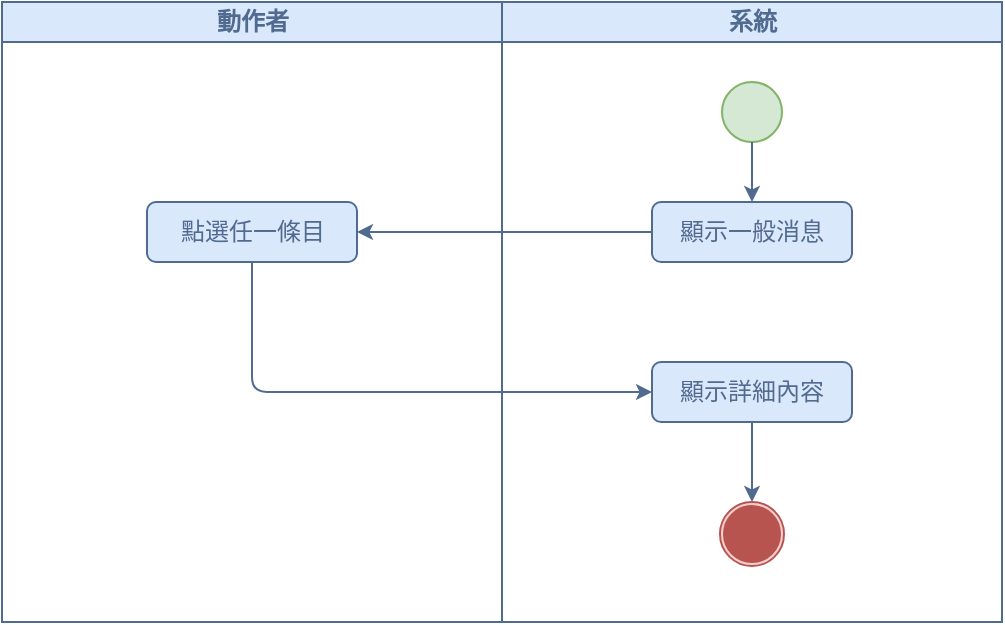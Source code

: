 <mxfile version="21.2.8" type="device">
  <diagram id="jEoN3aK4DxyiWH86SDb8" name="第1頁">
    <mxGraphModel dx="675" dy="394" grid="1" gridSize="10" guides="1" tooltips="1" connect="1" arrows="1" fold="1" page="1" pageScale="1" pageWidth="827" pageHeight="1169" math="0" shadow="0">
      <root>
        <mxCell id="0" />
        <mxCell id="1" parent="0" />
        <mxCell id="zT-_l9FsMJJN6NS-BaIS-1" value="&lt;font color=&quot;#516a8f&quot;&gt;動作者&lt;/font&gt;" style="swimlane;html=1;startSize=20;fillColor=#dae8fc;strokeColor=#516A8F;" parent="1" vertex="1">
          <mxGeometry x="180" y="50" width="250" height="310" as="geometry" />
        </mxCell>
        <mxCell id="zT-_l9FsMJJN6NS-BaIS-11" value="&lt;font color=&quot;#516a8f&quot;&gt;點選任一條目&lt;/font&gt;" style="rounded=1;whiteSpace=wrap;html=1;shadow=0;comic=0;labelBackgroundColor=none;strokeWidth=1;fontFamily=Verdana;fontSize=12;align=center;arcSize=15;fillColor=#dae8fc;strokeColor=#516A8F;glass=0;" parent="zT-_l9FsMJJN6NS-BaIS-1" vertex="1">
          <mxGeometry x="72.5" y="100" width="105" height="30" as="geometry" />
        </mxCell>
        <mxCell id="zT-_l9FsMJJN6NS-BaIS-9" value="&lt;font color=&quot;#516a8f&quot;&gt;系統&lt;/font&gt;" style="swimlane;html=1;startSize=20;fillColor=#dae8fc;strokeColor=#516A8F;" parent="1" vertex="1">
          <mxGeometry x="430" y="50" width="250" height="310" as="geometry" />
        </mxCell>
        <mxCell id="zT-_l9FsMJJN6NS-BaIS-10" style="edgeStyle=none;rounded=0;html=1;labelBackgroundColor=none;startArrow=none;startFill=0;startSize=5;endArrow=classic;endFill=1;endSize=5;jettySize=auto;orthogonalLoop=1;strokeWidth=1;fontFamily=Verdana;fontSize=12;exitX=0.5;exitY=1;exitDx=0;exitDy=0;strokeColor=#516A8F;arcSize=20;entryX=0.5;entryY=0;entryDx=0;entryDy=0;" parent="zT-_l9FsMJJN6NS-BaIS-9" source="zT-_l9FsMJJN6NS-BaIS-12" target="zT-_l9FsMJJN6NS-BaIS-15" edge="1">
          <mxGeometry relative="1" as="geometry">
            <mxPoint x="145" y="305" as="sourcePoint" />
            <mxPoint x="133" y="460" as="targetPoint" />
          </mxGeometry>
        </mxCell>
        <mxCell id="zT-_l9FsMJJN6NS-BaIS-12" value="&lt;font color=&quot;#516a8f&quot;&gt;顯示詳細內容&lt;/font&gt;" style="rounded=1;whiteSpace=wrap;html=1;shadow=0;comic=0;labelBackgroundColor=none;strokeWidth=1;fontFamily=Verdana;fontSize=12;align=center;arcSize=15;fillColor=#dae8fc;strokeColor=#516A8F;glass=0;" parent="zT-_l9FsMJJN6NS-BaIS-9" vertex="1">
          <mxGeometry x="75" y="180" width="100" height="30" as="geometry" />
        </mxCell>
        <mxCell id="zT-_l9FsMJJN6NS-BaIS-5" value="&lt;font color=&quot;#516a8f&quot;&gt;顯示一般消息&lt;br&gt;&lt;/font&gt;" style="rounded=1;whiteSpace=wrap;html=1;shadow=0;comic=0;labelBackgroundColor=none;strokeWidth=1;fontFamily=Verdana;fontSize=12;align=center;arcSize=15;fillColor=#dae8fc;strokeColor=#516A8F;glass=0;" parent="zT-_l9FsMJJN6NS-BaIS-9" vertex="1">
          <mxGeometry x="75" y="100" width="100" height="30" as="geometry" />
        </mxCell>
        <mxCell id="zT-_l9FsMJJN6NS-BaIS-13" value="" style="group" parent="zT-_l9FsMJJN6NS-BaIS-9" vertex="1" connectable="0">
          <mxGeometry x="109" y="250" width="32" height="32" as="geometry" />
        </mxCell>
        <mxCell id="zT-_l9FsMJJN6NS-BaIS-14" value="" style="ellipse;whiteSpace=wrap;html=1;aspect=fixed;fillColor=#b85450;strokeColor=#f8cecc;" parent="zT-_l9FsMJJN6NS-BaIS-13" vertex="1">
          <mxGeometry x="1" y="1" width="30" height="30" as="geometry" />
        </mxCell>
        <mxCell id="zT-_l9FsMJJN6NS-BaIS-15" value="" style="ellipse;whiteSpace=wrap;html=1;aspect=fixed;fillColor=none;strokeColor=#B85450;" parent="zT-_l9FsMJJN6NS-BaIS-13" vertex="1">
          <mxGeometry width="32" height="32" as="geometry" />
        </mxCell>
        <mxCell id="zT-_l9FsMJJN6NS-BaIS-4" value="" style="ellipse;whiteSpace=wrap;html=1;rounded=0;shadow=0;comic=0;labelBackgroundColor=none;strokeWidth=1;fillColor=#d5e8d4;fontFamily=Verdana;fontSize=12;align=center;strokeColor=#82b366;" parent="zT-_l9FsMJJN6NS-BaIS-9" vertex="1">
          <mxGeometry x="110" y="40" width="30" height="30" as="geometry" />
        </mxCell>
        <mxCell id="zT-_l9FsMJJN6NS-BaIS-6" style="edgeStyle=none;rounded=0;html=1;labelBackgroundColor=none;startArrow=none;startFill=0;startSize=5;endArrow=classic;endFill=1;endSize=5;jettySize=auto;orthogonalLoop=1;strokeWidth=1;fontFamily=Verdana;fontSize=12;exitX=0.5;exitY=1;exitDx=0;exitDy=0;strokeColor=#516A8F;arcSize=20;entryX=0.5;entryY=0;entryDx=0;entryDy=0;" parent="zT-_l9FsMJJN6NS-BaIS-9" source="zT-_l9FsMJJN6NS-BaIS-4" target="zT-_l9FsMJJN6NS-BaIS-5" edge="1">
          <mxGeometry relative="1" as="geometry">
            <mxPoint x="88.55" y="245.0" as="sourcePoint" />
            <mxPoint x="124" y="95" as="targetPoint" />
          </mxGeometry>
        </mxCell>
        <mxCell id="zT-_l9FsMJJN6NS-BaIS-8" style="edgeStyle=none;rounded=1;html=1;labelBackgroundColor=none;startArrow=none;startFill=0;startSize=5;endArrow=classic;endFill=1;endSize=5;jettySize=auto;orthogonalLoop=1;strokeWidth=1;fontFamily=Verdana;fontSize=12;strokeColor=#516A8F;arcSize=15;exitX=0.5;exitY=1;exitDx=0;exitDy=0;entryX=0;entryY=0.5;entryDx=0;entryDy=0;" parent="1" source="zT-_l9FsMJJN6NS-BaIS-11" target="zT-_l9FsMJJN6NS-BaIS-12" edge="1">
          <mxGeometry relative="1" as="geometry">
            <mxPoint x="305" y="350" as="sourcePoint" />
            <mxPoint x="560" y="420" as="targetPoint" />
            <Array as="points">
              <mxPoint x="305" y="245" />
            </Array>
          </mxGeometry>
        </mxCell>
        <mxCell id="zT-_l9FsMJJN6NS-BaIS-16" style="edgeStyle=none;rounded=1;html=1;labelBackgroundColor=none;startArrow=none;startFill=0;startSize=5;endArrow=classic;endFill=1;endSize=5;jettySize=auto;orthogonalLoop=1;strokeWidth=1;fontFamily=Verdana;fontSize=12;strokeColor=#516A8F;arcSize=15;exitX=0;exitY=0.5;exitDx=0;exitDy=0;entryX=1;entryY=0.5;entryDx=0;entryDy=0;" parent="1" source="zT-_l9FsMJJN6NS-BaIS-5" target="zT-_l9FsMJJN6NS-BaIS-11" edge="1">
          <mxGeometry relative="1" as="geometry">
            <mxPoint x="360" y="305" as="sourcePoint" />
            <mxPoint x="560" y="290" as="targetPoint" />
          </mxGeometry>
        </mxCell>
      </root>
    </mxGraphModel>
  </diagram>
</mxfile>
